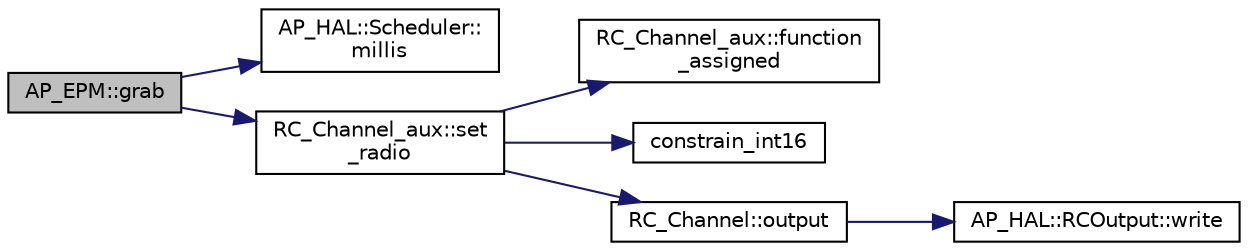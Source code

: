 digraph "AP_EPM::grab"
{
 // INTERACTIVE_SVG=YES
  edge [fontname="Helvetica",fontsize="10",labelfontname="Helvetica",labelfontsize="10"];
  node [fontname="Helvetica",fontsize="10",shape=record];
  rankdir="LR";
  Node1 [label="AP_EPM::grab",height=0.2,width=0.4,color="black", fillcolor="grey75", style="filled", fontcolor="black"];
  Node1 -> Node2 [color="midnightblue",fontsize="10",style="solid",fontname="Helvetica"];
  Node2 [label="AP_HAL::Scheduler::\lmillis",height=0.2,width=0.4,color="black", fillcolor="white", style="filled",URL="$classAP__HAL_1_1Scheduler.html#a26b68339fc68a562d8d3a1238d0ec8c1"];
  Node1 -> Node3 [color="midnightblue",fontsize="10",style="solid",fontname="Helvetica"];
  Node3 [label="RC_Channel_aux::set\l_radio",height=0.2,width=0.4,color="black", fillcolor="white", style="filled",URL="$classRC__Channel__aux.html#a8fed980206f9aad4c5435c5193690be7"];
  Node3 -> Node4 [color="midnightblue",fontsize="10",style="solid",fontname="Helvetica"];
  Node4 [label="RC_Channel_aux::function\l_assigned",height=0.2,width=0.4,color="black", fillcolor="white", style="filled",URL="$classRC__Channel__aux.html#a423accc4de40960cf7ef2c4755e8a9d1"];
  Node3 -> Node5 [color="midnightblue",fontsize="10",style="solid",fontname="Helvetica"];
  Node5 [label="constrain_int16",height=0.2,width=0.4,color="black", fillcolor="white", style="filled",URL="$AP__Math_8h.html#abd026c0672c617e3092c9b3e1fcb847f"];
  Node3 -> Node6 [color="midnightblue",fontsize="10",style="solid",fontname="Helvetica"];
  Node6 [label="RC_Channel::output",height=0.2,width=0.4,color="black", fillcolor="white", style="filled",URL="$classRC__Channel.html#aabaff8233192d5f2a20e2207914ca3e3"];
  Node6 -> Node7 [color="midnightblue",fontsize="10",style="solid",fontname="Helvetica"];
  Node7 [label="AP_HAL::RCOutput::write",height=0.2,width=0.4,color="black", fillcolor="white", style="filled",URL="$classAP__HAL_1_1RCOutput.html#ade509cf82dfb1f6fab3eba0c026c5d60"];
}
